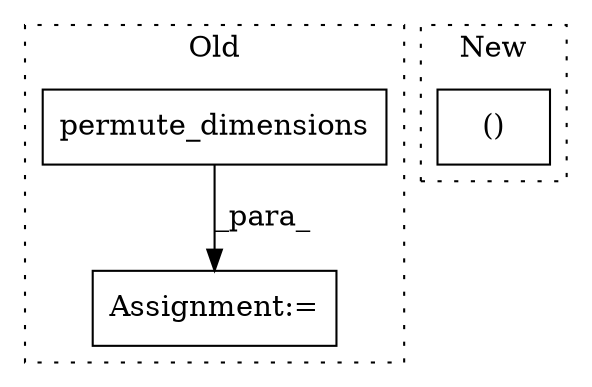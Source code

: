 digraph G {
subgraph cluster0 {
1 [label="permute_dimensions" a="32" s="7761,7805" l="19,1" shape="box"];
3 [label="Assignment:=" a="7" s="7735" l="1" shape="box"];
label = "Old";
style="dotted";
}
subgraph cluster1 {
2 [label="()" a="106" s="6400" l="43" shape="box"];
label = "New";
style="dotted";
}
1 -> 3 [label="_para_"];
}